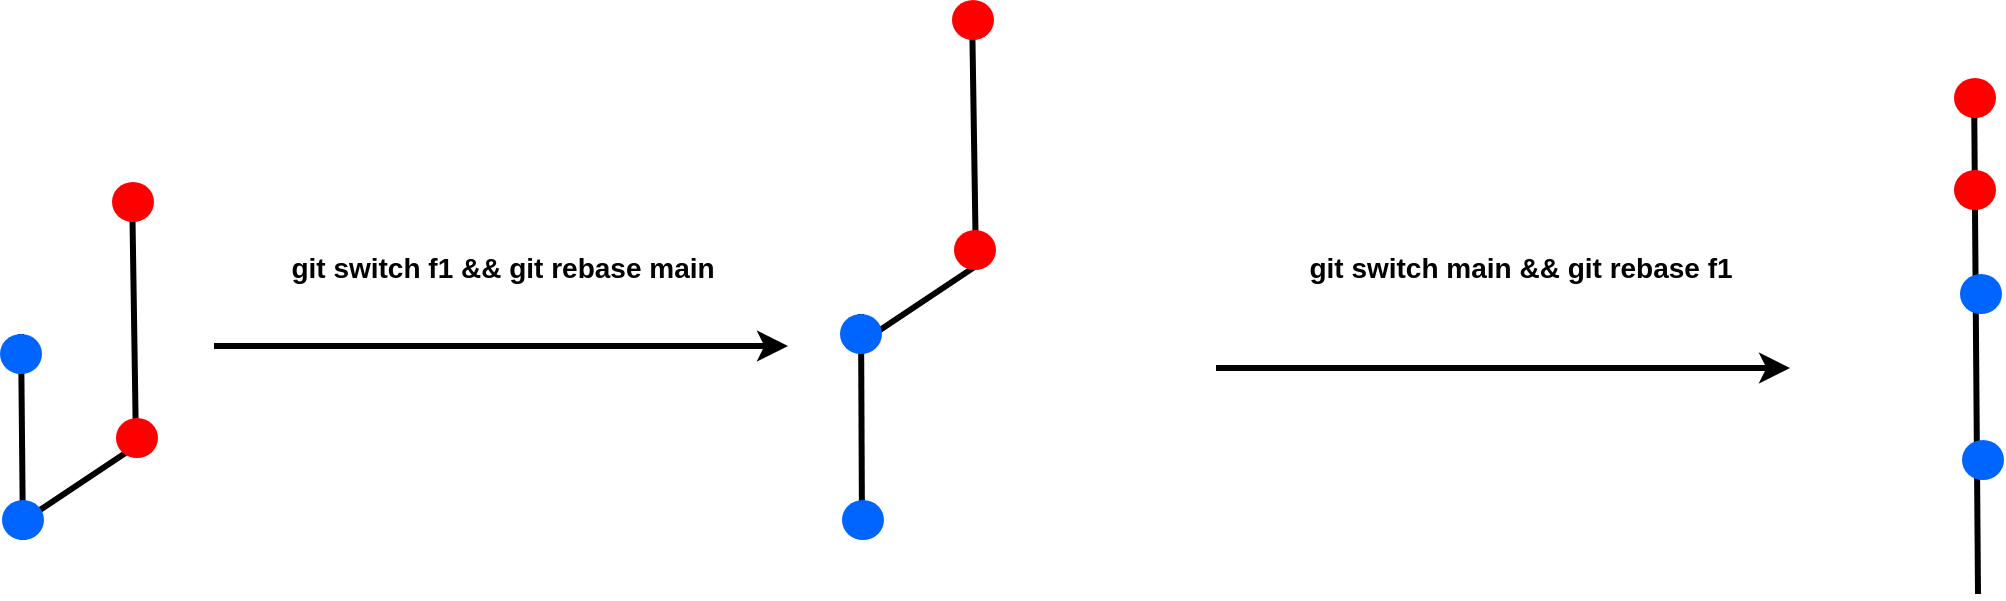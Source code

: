 <mxfile version="21.6.1" type="google">
  <diagram name="Page-1" id="UA6ysdzrNT_ifUrcYrLg">
    <mxGraphModel grid="0" page="0" gridSize="10" guides="1" tooltips="1" connect="1" arrows="1" fold="1" pageScale="1" pageWidth="850" pageHeight="1100" math="0" shadow="0">
      <root>
        <mxCell id="0" />
        <mxCell id="1" parent="0" />
        <mxCell id="-U4-cYCsucinl2oT-uxq-1" value="" style="endArrow=none;html=1;rounded=0;strokeWidth=3;entryX=0.5;entryY=0;entryDx=0;entryDy=0;exitX=0.5;exitY=1;exitDx=0;exitDy=0;" edge="1" parent="1" source="-U4-cYCsucinl2oT-uxq-3" target="-U4-cYCsucinl2oT-uxq-6">
          <mxGeometry width="50" height="50" relative="1" as="geometry">
            <mxPoint x="214" y="346" as="sourcePoint" />
            <mxPoint x="212" y="89" as="targetPoint" />
          </mxGeometry>
        </mxCell>
        <mxCell id="-U4-cYCsucinl2oT-uxq-2" value="" style="endArrow=none;html=1;rounded=0;strokeWidth=3;" edge="1" parent="1">
          <mxGeometry width="50" height="50" relative="1" as="geometry">
            <mxPoint x="213" y="282" as="sourcePoint" />
            <mxPoint x="271" y="112" as="targetPoint" />
            <Array as="points">
              <mxPoint x="273" y="242" />
            </Array>
          </mxGeometry>
        </mxCell>
        <mxCell id="-U4-cYCsucinl2oT-uxq-3" value="" style="shape=ellipse;fillColor=#0065FF;strokeColor=none;html=1;sketch=0;" vertex="1" parent="1">
          <mxGeometry x="206" y="269" width="21" height="20" as="geometry" />
        </mxCell>
        <mxCell id="-U4-cYCsucinl2oT-uxq-4" value="" style="shape=ellipse;fillColor=#FF0000;strokeColor=none;html=1;sketch=0;" vertex="1" parent="1">
          <mxGeometry x="263" y="228" width="21" height="20" as="geometry" />
        </mxCell>
        <mxCell id="-U4-cYCsucinl2oT-uxq-5" value="" style="shape=ellipse;fillColor=#FF0000;strokeColor=none;html=1;sketch=0;" vertex="1" parent="1">
          <mxGeometry x="261" y="110" width="21" height="20" as="geometry" />
        </mxCell>
        <mxCell id="-U4-cYCsucinl2oT-uxq-6" value="" style="shape=ellipse;fillColor=#0065FF;strokeColor=none;html=1;sketch=0;" vertex="1" parent="1">
          <mxGeometry x="205" y="186" width="21" height="20" as="geometry" />
        </mxCell>
        <mxCell id="-U4-cYCsucinl2oT-uxq-15" value="" style="endArrow=none;html=1;rounded=0;strokeWidth=3;entryX=0.5;entryY=0;entryDx=0;entryDy=0;" edge="1" parent="1" target="-U4-cYCsucinl2oT-uxq-20">
          <mxGeometry width="50" height="50" relative="1" as="geometry">
            <mxPoint x="636" y="284" as="sourcePoint" />
            <mxPoint x="632" y="79" as="targetPoint" />
          </mxGeometry>
        </mxCell>
        <mxCell id="-U4-cYCsucinl2oT-uxq-16" value="" style="endArrow=none;html=1;rounded=0;strokeWidth=3;" edge="1" parent="1">
          <mxGeometry width="50" height="50" relative="1" as="geometry">
            <mxPoint x="633" y="192" as="sourcePoint" />
            <mxPoint x="691" y="24" as="targetPoint" />
            <Array as="points">
              <mxPoint x="693" y="152" />
            </Array>
          </mxGeometry>
        </mxCell>
        <mxCell id="-U4-cYCsucinl2oT-uxq-17" value="" style="shape=ellipse;fillColor=#0065FF;strokeColor=none;html=1;sketch=0;" vertex="1" parent="1">
          <mxGeometry x="626" y="269" width="21" height="20" as="geometry" />
        </mxCell>
        <mxCell id="-U4-cYCsucinl2oT-uxq-18" value="" style="shape=ellipse;fillColor=#FF0000;strokeColor=none;html=1;sketch=0;" vertex="1" parent="1">
          <mxGeometry x="682" y="134" width="21" height="20" as="geometry" />
        </mxCell>
        <mxCell id="-U4-cYCsucinl2oT-uxq-19" value="" style="shape=ellipse;fillColor=#FF0000;strokeColor=none;html=1;sketch=0;" vertex="1" parent="1">
          <mxGeometry x="681" y="19" width="21" height="20" as="geometry" />
        </mxCell>
        <mxCell id="-U4-cYCsucinl2oT-uxq-20" value="" style="shape=ellipse;fillColor=#0065FF;strokeColor=none;html=1;sketch=0;" vertex="1" parent="1">
          <mxGeometry x="625" y="176" width="21" height="20" as="geometry" />
        </mxCell>
        <mxCell id="-U4-cYCsucinl2oT-uxq-21" value="" style="endArrow=classic;html=1;rounded=0;strokeWidth=3;" edge="1" parent="1">
          <mxGeometry width="50" height="50" relative="1" as="geometry">
            <mxPoint x="312" y="192" as="sourcePoint" />
            <mxPoint x="599" y="192" as="targetPoint" />
          </mxGeometry>
        </mxCell>
        <mxCell id="-U4-cYCsucinl2oT-uxq-22" value="&lt;font style=&quot;font-size: 14px;&quot;&gt;&lt;b&gt;git switch f1 &amp;amp;&amp;amp; git rebase main&lt;/b&gt;&lt;/font&gt;" style="text;html=1;align=center;verticalAlign=middle;resizable=0;points=[];autosize=1;strokeColor=none;fillColor=none;" vertex="1" parent="1">
          <mxGeometry x="341" y="138" width="230" height="30" as="geometry" />
        </mxCell>
        <mxCell id="-U4-cYCsucinl2oT-uxq-23" value="" style="endArrow=classic;html=1;rounded=0;strokeWidth=3;" edge="1" parent="1">
          <mxGeometry width="50" height="50" relative="1" as="geometry">
            <mxPoint x="813" y="203" as="sourcePoint" />
            <mxPoint x="1100" y="203" as="targetPoint" />
          </mxGeometry>
        </mxCell>
        <mxCell id="-U4-cYCsucinl2oT-uxq-24" value="" style="endArrow=none;html=1;rounded=0;strokeWidth=3;" edge="1" parent="1">
          <mxGeometry width="50" height="50" relative="1" as="geometry">
            <mxPoint x="1194" y="316" as="sourcePoint" />
            <mxPoint x="1192" y="59" as="targetPoint" />
          </mxGeometry>
        </mxCell>
        <mxCell id="-U4-cYCsucinl2oT-uxq-25" value="" style="shape=ellipse;fillColor=#0065FF;strokeColor=none;html=1;sketch=0;" vertex="1" parent="1">
          <mxGeometry x="1186" y="239" width="21" height="20" as="geometry" />
        </mxCell>
        <mxCell id="-U4-cYCsucinl2oT-uxq-26" value="" style="shape=ellipse;fillColor=#FF0000;strokeColor=none;html=1;sketch=0;" vertex="1" parent="1">
          <mxGeometry x="1182" y="104" width="21" height="20" as="geometry" />
        </mxCell>
        <mxCell id="-U4-cYCsucinl2oT-uxq-27" value="" style="shape=ellipse;fillColor=#FF0000;strokeColor=none;html=1;sketch=0;" vertex="1" parent="1">
          <mxGeometry x="1182" y="58" width="21" height="20" as="geometry" />
        </mxCell>
        <mxCell id="-U4-cYCsucinl2oT-uxq-28" value="" style="shape=ellipse;fillColor=#0065FF;strokeColor=none;html=1;sketch=0;" vertex="1" parent="1">
          <mxGeometry x="1185" y="156" width="21" height="20" as="geometry" />
        </mxCell>
        <mxCell id="-U4-cYCsucinl2oT-uxq-30" value="&lt;font style=&quot;font-size: 14px;&quot;&gt;&lt;b&gt;git switch main &amp;amp;&amp;amp; git rebase f1&lt;/b&gt;&lt;/font&gt;" style="text;html=1;align=center;verticalAlign=middle;resizable=0;points=[];autosize=1;strokeColor=none;fillColor=none;" vertex="1" parent="1">
          <mxGeometry x="849.5" y="138" width="230" height="30" as="geometry" />
        </mxCell>
      </root>
    </mxGraphModel>
  </diagram>
</mxfile>
